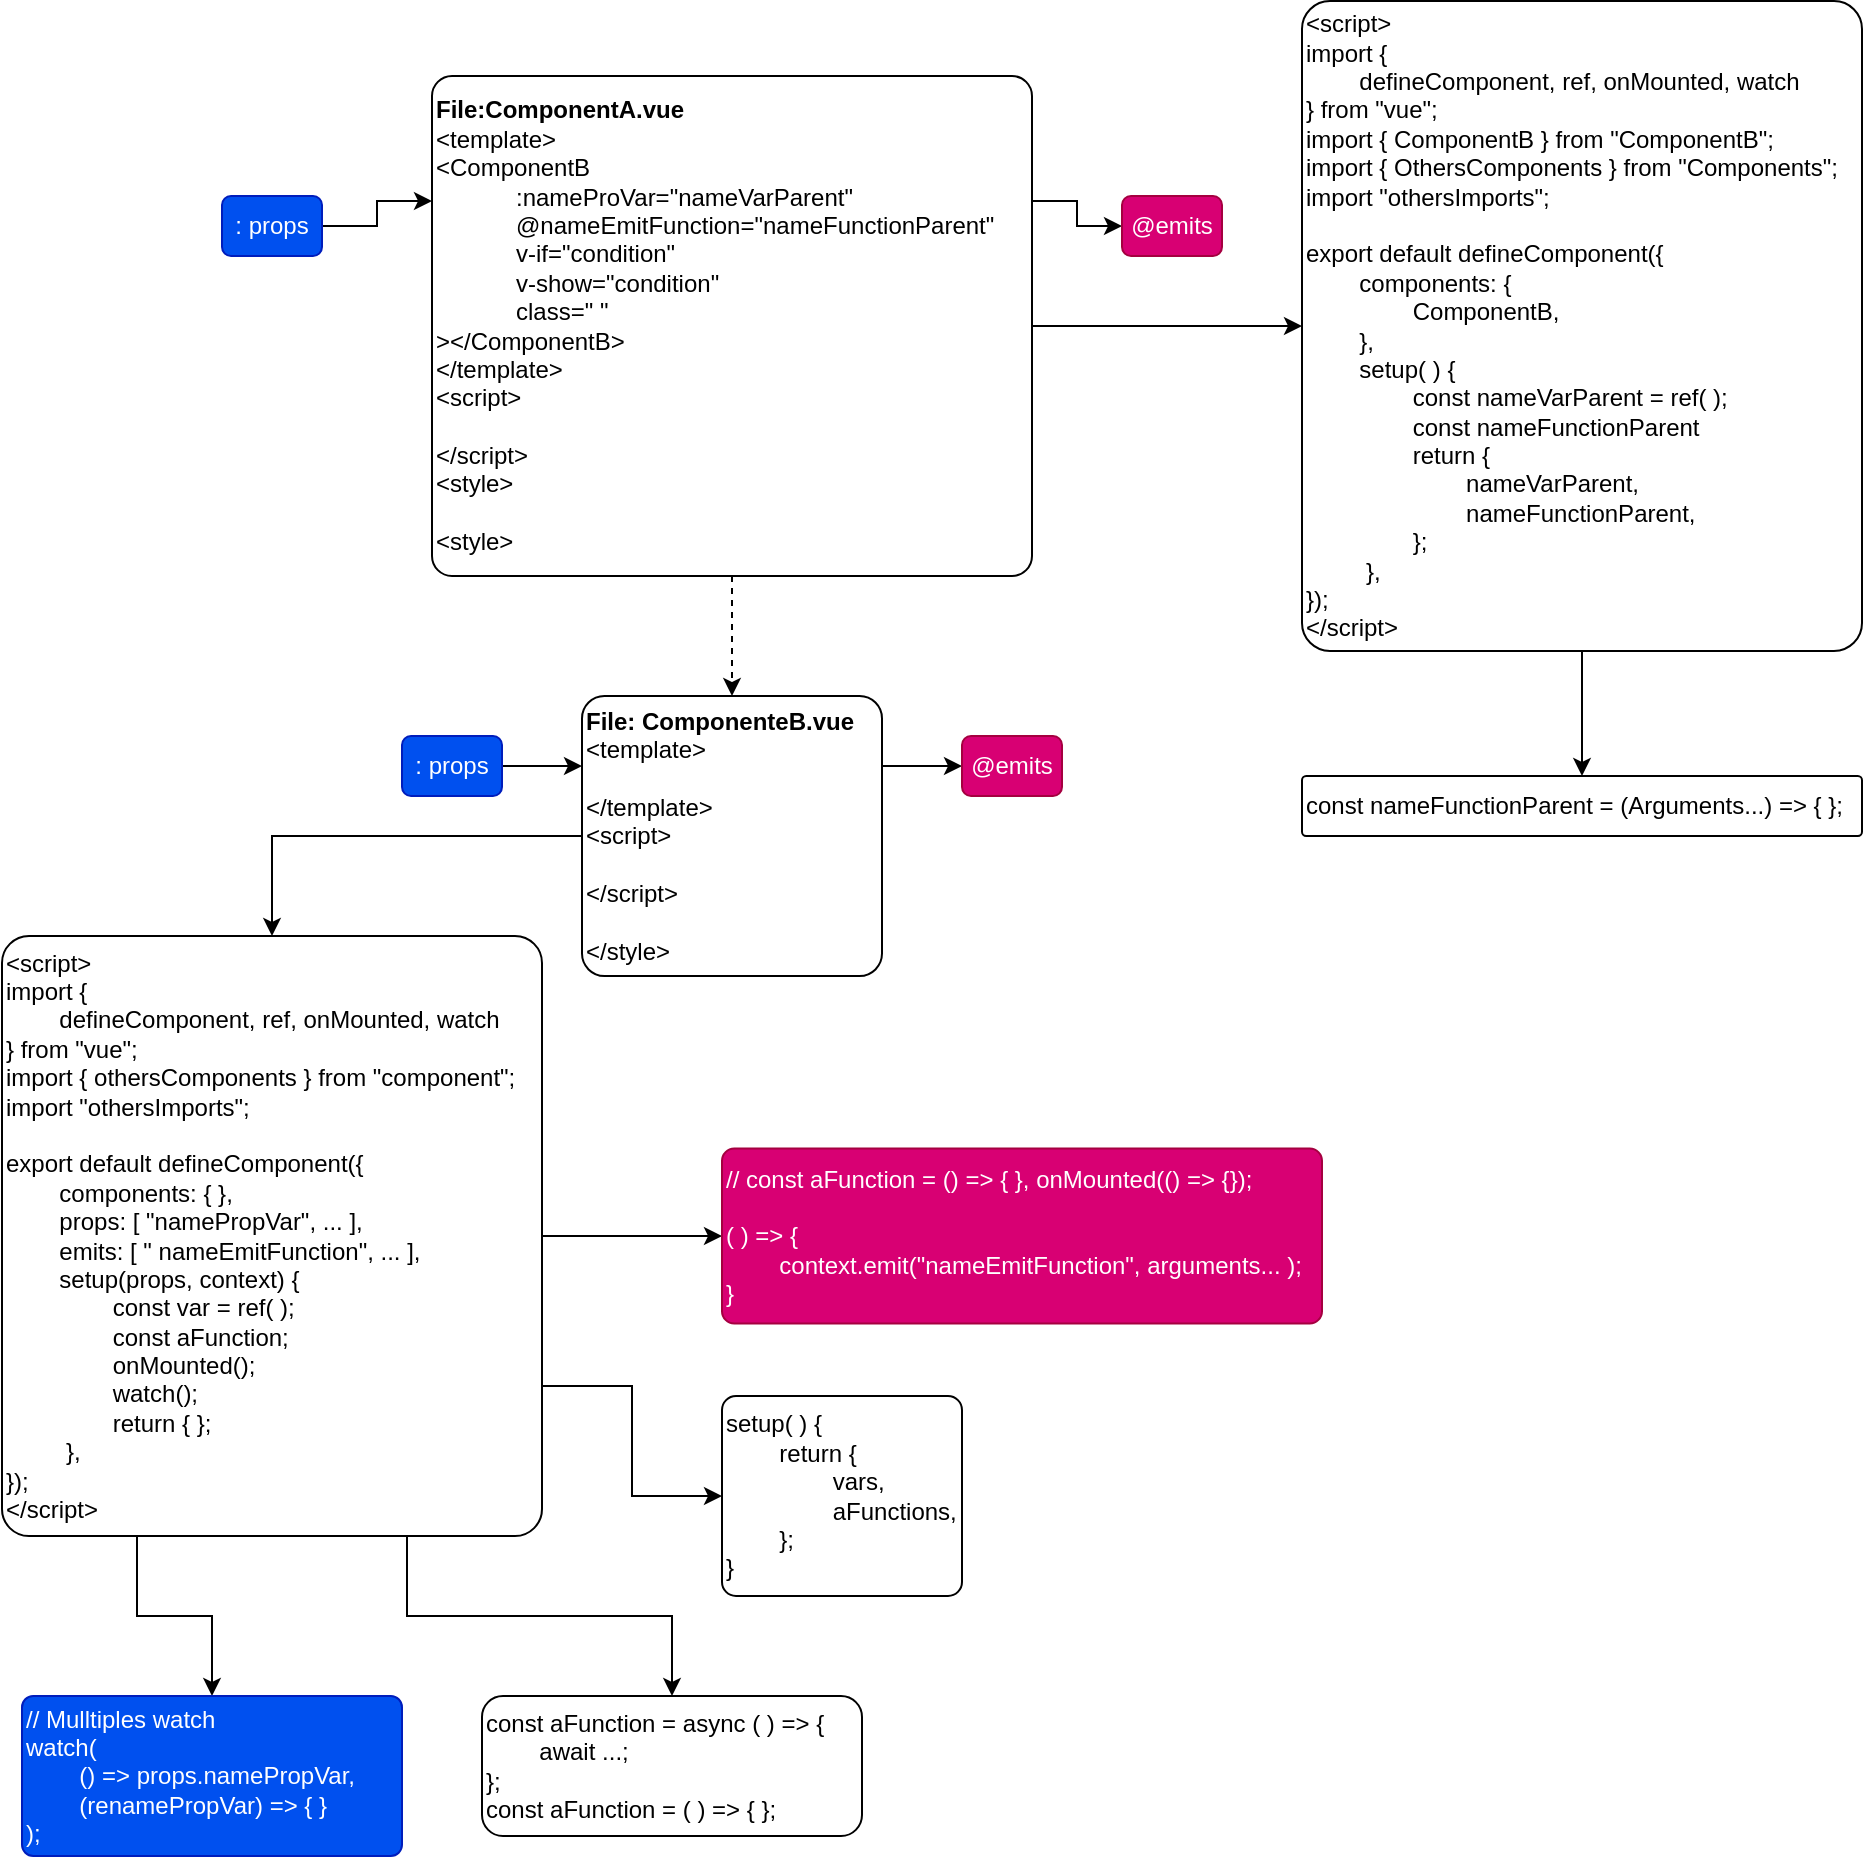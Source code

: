 <mxfile version="24.0.4" type="device">
  <diagram name="Page-1" id="3DGSBHhlIWPSL8uAaT07">
    <mxGraphModel dx="1434" dy="958" grid="1" gridSize="10" guides="1" tooltips="1" connect="1" arrows="1" fold="1" page="1" pageScale="1" pageWidth="850" pageHeight="1100" math="0" shadow="0">
      <root>
        <mxCell id="0" />
        <mxCell id="1" parent="0" />
        <mxCell id="PwJg4YzEeoAnsZOpgg2c-36" style="edgeStyle=orthogonalEdgeStyle;rounded=0;orthogonalLoop=1;jettySize=auto;html=1;exitX=1;exitY=0.5;exitDx=0;exitDy=0;entryX=0;entryY=0.25;entryDx=0;entryDy=0;" edge="1" parent="1" source="PwJg4YzEeoAnsZOpgg2c-1" target="PwJg4YzEeoAnsZOpgg2c-11">
          <mxGeometry relative="1" as="geometry" />
        </mxCell>
        <mxCell id="PwJg4YzEeoAnsZOpgg2c-1" value=": props" style="rounded=1;whiteSpace=wrap;html=1;fillColor=#0050ef;strokeColor=#001DBC;fontColor=#ffffff;" vertex="1" parent="1">
          <mxGeometry x="240" y="420" width="50" height="30" as="geometry" />
        </mxCell>
        <mxCell id="PwJg4YzEeoAnsZOpgg2c-28" style="edgeStyle=orthogonalEdgeStyle;rounded=0;orthogonalLoop=1;jettySize=auto;html=1;exitX=1;exitY=0.5;exitDx=0;exitDy=0;entryX=0;entryY=0.5;entryDx=0;entryDy=0;" edge="1" parent="1" source="PwJg4YzEeoAnsZOpgg2c-2" target="PwJg4YzEeoAnsZOpgg2c-27">
          <mxGeometry relative="1" as="geometry" />
        </mxCell>
        <mxCell id="PwJg4YzEeoAnsZOpgg2c-39" style="edgeStyle=orthogonalEdgeStyle;rounded=0;orthogonalLoop=1;jettySize=auto;html=1;exitX=1;exitY=0.25;exitDx=0;exitDy=0;entryX=0;entryY=0.5;entryDx=0;entryDy=0;" edge="1" parent="1" source="PwJg4YzEeoAnsZOpgg2c-2" target="PwJg4YzEeoAnsZOpgg2c-3">
          <mxGeometry relative="1" as="geometry" />
        </mxCell>
        <mxCell id="PwJg4YzEeoAnsZOpgg2c-40" style="edgeStyle=orthogonalEdgeStyle;rounded=0;orthogonalLoop=1;jettySize=auto;html=1;exitX=0.5;exitY=1;exitDx=0;exitDy=0;entryX=0.5;entryY=0;entryDx=0;entryDy=0;dashed=1;" edge="1" parent="1" source="PwJg4YzEeoAnsZOpgg2c-2" target="PwJg4YzEeoAnsZOpgg2c-11">
          <mxGeometry relative="1" as="geometry" />
        </mxCell>
        <mxCell id="PwJg4YzEeoAnsZOpgg2c-2" value="&lt;b&gt;File:ComponentA.vue&lt;/b&gt;&lt;br&gt;&amp;lt;template&amp;gt;&lt;br&gt;&amp;lt;ComponentB&lt;br&gt;&lt;blockquote style=&quot;margin: 0 0 0 40px; border: none; padding: 0px;&quot;&gt;:nameProVar=&quot;nameVarParent&quot;&lt;br&gt;@nameEmitFunction=&quot;nameFunctionParent&quot;&lt;br&gt;v-if=&quot;condition&quot;&lt;br&gt;v-show=&quot;condition&quot;&lt;br&gt;class=&quot; &quot;&lt;/blockquote&gt;&amp;gt;&amp;lt;/ComponentB&amp;gt;&lt;br&gt;&amp;lt;/template&amp;gt;&lt;br&gt;&amp;lt;script&amp;gt;&lt;br&gt;&lt;br&gt;&amp;lt;/script&amp;gt;&lt;br&gt;&amp;lt;style&amp;gt;&lt;br&gt;&lt;br&gt;&amp;lt;style&amp;gt;" style="rounded=1;whiteSpace=wrap;html=1;align=left;arcSize=4;" vertex="1" parent="1">
          <mxGeometry x="255" y="90" width="300" height="250" as="geometry" />
        </mxCell>
        <mxCell id="PwJg4YzEeoAnsZOpgg2c-3" value="@emits" style="rounded=1;whiteSpace=wrap;html=1;fillColor=#d80073;fontColor=#ffffff;strokeColor=#A50040;" vertex="1" parent="1">
          <mxGeometry x="600" y="150" width="50" height="30" as="geometry" />
        </mxCell>
        <mxCell id="PwJg4YzEeoAnsZOpgg2c-19" style="edgeStyle=orthogonalEdgeStyle;rounded=0;orthogonalLoop=1;jettySize=auto;html=1;exitX=1;exitY=0.75;exitDx=0;exitDy=0;entryX=0;entryY=0.5;entryDx=0;entryDy=0;" edge="1" parent="1" source="PwJg4YzEeoAnsZOpgg2c-10" target="PwJg4YzEeoAnsZOpgg2c-12">
          <mxGeometry relative="1" as="geometry" />
        </mxCell>
        <mxCell id="PwJg4YzEeoAnsZOpgg2c-24" style="edgeStyle=orthogonalEdgeStyle;rounded=0;orthogonalLoop=1;jettySize=auto;html=1;exitX=0.75;exitY=1;exitDx=0;exitDy=0;" edge="1" parent="1" source="PwJg4YzEeoAnsZOpgg2c-10" target="PwJg4YzEeoAnsZOpgg2c-15">
          <mxGeometry relative="1" as="geometry" />
        </mxCell>
        <mxCell id="PwJg4YzEeoAnsZOpgg2c-25" style="edgeStyle=orthogonalEdgeStyle;rounded=0;orthogonalLoop=1;jettySize=auto;html=1;exitX=1;exitY=0.5;exitDx=0;exitDy=0;entryX=0;entryY=0.5;entryDx=0;entryDy=0;" edge="1" parent="1" source="PwJg4YzEeoAnsZOpgg2c-10" target="PwJg4YzEeoAnsZOpgg2c-16">
          <mxGeometry relative="1" as="geometry" />
        </mxCell>
        <mxCell id="PwJg4YzEeoAnsZOpgg2c-26" style="edgeStyle=orthogonalEdgeStyle;rounded=0;orthogonalLoop=1;jettySize=auto;html=1;exitX=0.25;exitY=1;exitDx=0;exitDy=0;" edge="1" parent="1" source="PwJg4YzEeoAnsZOpgg2c-10" target="PwJg4YzEeoAnsZOpgg2c-13">
          <mxGeometry relative="1" as="geometry" />
        </mxCell>
        <mxCell id="PwJg4YzEeoAnsZOpgg2c-10" value="&lt;div&gt;&amp;lt;script&amp;gt;&lt;br&gt;import {&amp;nbsp;&lt;/div&gt;&lt;div&gt;&lt;span style=&quot;white-space: pre;&quot;&gt;&#x9;&lt;/span&gt;defineComponent, ref, onMounted, watch&lt;br&gt;} from &quot;vue&quot;;&lt;br&gt;import { othersComponents } from &quot;component&quot;;&lt;br&gt;import &quot;othersImports&quot;;&lt;/div&gt;&lt;div&gt;&lt;br&gt;&lt;/div&gt;export default defineComponent({&lt;div&gt;&lt;span style=&quot;white-space: pre;&quot;&gt;&#x9;&lt;/span&gt;components: { },&lt;/div&gt;&lt;div&gt;&lt;span style=&quot;white-space: pre;&quot;&gt;&#x9;&lt;/span&gt;props: [ &quot;namePropVar&quot;, ... ],&lt;/div&gt;&lt;div&gt;&lt;span style=&quot;white-space: pre;&quot;&gt;&#x9;&lt;/span&gt;emits: [ &quot; nameEmitFunction&quot;, ... ],&lt;br&gt;&lt;span style=&quot;white-space: pre;&quot;&gt;&#x9;&lt;/span&gt;setup(props, context) {&lt;br&gt;&lt;span style=&quot;white-space: pre;&quot;&gt;&#x9;&lt;/span&gt;&lt;span style=&quot;white-space: pre;&quot;&gt;&#x9;&lt;/span&gt;const var = ref( );&lt;br&gt;&lt;span style=&quot;white-space: pre;&quot;&gt;&#x9;&lt;/span&gt;&lt;span style=&quot;white-space: pre;&quot;&gt;&#x9;&lt;/span&gt;const aFunction;&lt;br&gt;&lt;span style=&quot;white-space: pre;&quot;&gt;&#x9;&lt;/span&gt;&lt;span style=&quot;white-space: pre;&quot;&gt;&#x9;&lt;/span&gt;onMounted();&lt;br&gt;&lt;span style=&quot;white-space: pre;&quot;&gt;&#x9;&lt;/span&gt;&lt;span style=&quot;white-space: pre;&quot;&gt;&#x9;&lt;/span&gt;watch();&lt;br&gt;&lt;span style=&quot;white-space: pre;&quot;&gt;&#x9;&lt;/span&gt;&lt;span style=&quot;white-space: pre;&quot;&gt;&#x9;&lt;/span&gt;return { };&lt;/div&gt;&lt;div&gt;&lt;span style=&quot;white-space: pre;&quot;&gt;&#x9;&lt;/span&gt;&amp;nbsp;&lt;span style=&quot;background-color: initial;&quot;&gt;},&lt;/span&gt;&lt;/div&gt;&lt;div&gt;});&lt;br&gt;&amp;lt;/script&amp;gt;&lt;/div&gt;" style="rounded=1;whiteSpace=wrap;html=1;align=left;arcSize=5;" vertex="1" parent="1">
          <mxGeometry x="40" y="520" width="270" height="300" as="geometry" />
        </mxCell>
        <mxCell id="PwJg4YzEeoAnsZOpgg2c-18" style="edgeStyle=orthogonalEdgeStyle;rounded=0;orthogonalLoop=1;jettySize=auto;html=1;exitX=0;exitY=0.5;exitDx=0;exitDy=0;entryX=0.5;entryY=0;entryDx=0;entryDy=0;" edge="1" parent="1" source="PwJg4YzEeoAnsZOpgg2c-11" target="PwJg4YzEeoAnsZOpgg2c-10">
          <mxGeometry relative="1" as="geometry" />
        </mxCell>
        <mxCell id="PwJg4YzEeoAnsZOpgg2c-37" style="edgeStyle=orthogonalEdgeStyle;rounded=0;orthogonalLoop=1;jettySize=auto;html=1;exitX=1;exitY=0.25;exitDx=0;exitDy=0;entryX=0;entryY=0.5;entryDx=0;entryDy=0;" edge="1" parent="1" source="PwJg4YzEeoAnsZOpgg2c-11" target="PwJg4YzEeoAnsZOpgg2c-34">
          <mxGeometry relative="1" as="geometry" />
        </mxCell>
        <mxCell id="PwJg4YzEeoAnsZOpgg2c-11" value="&lt;b&gt;File: ComponenteB.vue&lt;/b&gt;&lt;br&gt;&amp;lt;template&amp;gt;&lt;br&gt;&lt;div style=&quot;&quot;&gt;&lt;span style=&quot;background-color: initial;&quot;&gt;&lt;br&gt;&amp;lt;/template&amp;gt;&lt;br&gt;&amp;lt;script&amp;gt;&lt;br&gt;&lt;br&gt;&amp;lt;/script&amp;gt;&lt;/span&gt;&lt;/div&gt;&lt;div style=&quot;&quot;&gt;&lt;span style=&quot;background-color: initial;&quot;&gt;&lt;br&gt;&amp;lt;/style&amp;gt;&lt;/span&gt;&lt;/div&gt;" style="rounded=1;whiteSpace=wrap;html=1;align=left;arcSize=8;" vertex="1" parent="1">
          <mxGeometry x="330" y="400" width="150" height="140" as="geometry" />
        </mxCell>
        <mxCell id="PwJg4YzEeoAnsZOpgg2c-12" value="setup( ) {&lt;div&gt;&lt;span style=&quot;white-space: pre;&quot;&gt;&#x9;&lt;/span&gt;return {&lt;/div&gt;&lt;div&gt;&lt;span style=&quot;white-space: pre;&quot;&gt;&#x9;&lt;/span&gt;&lt;span style=&quot;white-space: pre;&quot;&gt;&#x9;&lt;/span&gt;vars,&lt;/div&gt;&lt;div&gt;&lt;span style=&quot;white-space: pre;&quot;&gt;&#x9;&lt;/span&gt;&lt;span style=&quot;white-space: pre;&quot;&gt;&#x9;&lt;/span&gt;aFunctions,&lt;span style=&quot;white-space: pre;&quot;&gt;&#x9;&lt;/span&gt;&lt;span style=&quot;white-space: pre;&quot;&gt;&#x9;&lt;/span&gt;&lt;br&gt;&lt;/div&gt;&lt;div&gt;&lt;span style=&quot;white-space: pre;&quot;&gt;&#x9;&lt;/span&gt;};&lt;br&gt;&lt;/div&gt;&lt;div&gt;}&lt;/div&gt;" style="rounded=1;whiteSpace=wrap;html=1;align=left;arcSize=7;" vertex="1" parent="1">
          <mxGeometry x="400" y="750" width="120" height="100" as="geometry" />
        </mxCell>
        <mxCell id="PwJg4YzEeoAnsZOpgg2c-13" value="// Mulltiples watch&lt;br&gt;watch( &lt;br&gt;&lt;span style=&quot;white-space: pre;&quot;&gt;&#x9;&lt;/span&gt;() =&amp;gt; props.namePropVar,&lt;br&gt;&lt;span style=&quot;white-space: pre;&quot;&gt;&#x9;&lt;/span&gt;(renamePropVar) =&amp;gt; { }&lt;br&gt;)&lt;span style=&quot;background-color: initial;&quot;&gt;;&lt;/span&gt;" style="rounded=1;whiteSpace=wrap;html=1;align=left;arcSize=7;fillColor=#0050ef;fontColor=#ffffff;strokeColor=#001DBC;" vertex="1" parent="1">
          <mxGeometry x="50" y="900" width="190" height="80" as="geometry" />
        </mxCell>
        <mxCell id="PwJg4YzEeoAnsZOpgg2c-15" value="&lt;div&gt;const aFunction = async ( ) =&amp;gt; {&lt;br&gt;&lt;span style=&quot;white-space: pre;&quot;&gt;&#x9;&lt;/span&gt;await ...;&lt;br&gt;};&lt;/div&gt;const aFunction = ( ) =&amp;gt; { };" style="rounded=1;whiteSpace=wrap;html=1;align=left;" vertex="1" parent="1">
          <mxGeometry x="280" y="900" width="190" height="70" as="geometry" />
        </mxCell>
        <mxCell id="PwJg4YzEeoAnsZOpgg2c-16" value="// const aFunction = () =&amp;gt; { }, onMounted(() =&amp;gt; {});&lt;br&gt;&lt;br&gt;( ) =&amp;gt; {&lt;br&gt;&lt;span style=&quot;white-space: pre;&quot;&gt;&#x9;&lt;/span&gt;context.emit(&quot;nameEmitFunction&quot;, arguments... );&lt;br&gt;&lt;div&gt;}&lt;/div&gt;" style="rounded=1;whiteSpace=wrap;html=1;align=left;arcSize=7;fillColor=#d80073;fontColor=#ffffff;strokeColor=#A50040;" vertex="1" parent="1">
          <mxGeometry x="400" y="626.25" width="300" height="87.5" as="geometry" />
        </mxCell>
        <mxCell id="PwJg4YzEeoAnsZOpgg2c-30" style="edgeStyle=orthogonalEdgeStyle;rounded=0;orthogonalLoop=1;jettySize=auto;html=1;exitX=0.5;exitY=1;exitDx=0;exitDy=0;" edge="1" parent="1" source="PwJg4YzEeoAnsZOpgg2c-27" target="PwJg4YzEeoAnsZOpgg2c-29">
          <mxGeometry relative="1" as="geometry" />
        </mxCell>
        <mxCell id="PwJg4YzEeoAnsZOpgg2c-27" value="&lt;div&gt;&amp;lt;script&amp;gt;&lt;br&gt;import {&amp;nbsp;&lt;/div&gt;&lt;div&gt;&lt;span style=&quot;white-space: pre;&quot;&gt;&#x9;&lt;/span&gt;defineComponent, ref, onMounted, watch&lt;br&gt;} from &quot;vue&quot;;&lt;br&gt;import { ComponentB } from &quot;ComponentB&quot;;&lt;br&gt;import { OthersComponents } from &quot;Components&quot;;&lt;br&gt;import &quot;othersImports&quot;;&lt;/div&gt;&lt;div&gt;&lt;br&gt;&lt;/div&gt;export default defineComponent({&lt;div&gt;&lt;span style=&quot;white-space: pre;&quot;&gt;&#x9;&lt;/span&gt;components: {&lt;br&gt;&lt;span style=&quot;white-space: pre;&quot;&gt;&#x9;&lt;span style=&quot;white-space: pre;&quot;&gt;&#x9;&lt;/span&gt;C&lt;/span&gt;omponentB,&lt;br&gt;&lt;span style=&quot;white-space: pre;&quot;&gt;&#x9;&lt;/span&gt;},&lt;/div&gt;&lt;div&gt;&lt;span style=&quot;white-space: pre;&quot;&gt;&#x9;&lt;/span&gt;setup( ) {&lt;br&gt;&lt;span style=&quot;white-space: pre;&quot;&gt;&#x9;&lt;/span&gt;&lt;span style=&quot;white-space: pre;&quot;&gt;&#x9;&lt;/span&gt;const nameVarParent = ref( );&lt;br&gt;&lt;span style=&quot;white-space: pre;&quot;&gt;&#x9;&lt;/span&gt;&lt;span style=&quot;white-space: pre;&quot;&gt;&#x9;&lt;/span&gt;const nameFunctionParent&lt;br&gt;&lt;span style=&quot;white-space: pre;&quot;&gt;&#x9;&lt;/span&gt;&lt;span style=&quot;white-space: pre;&quot;&gt;&#x9;&lt;/span&gt;return {&lt;br&gt;&lt;span style=&quot;white-space: pre;&quot;&gt;&#x9;&lt;/span&gt;&lt;span style=&quot;white-space: pre;&quot;&gt;&#x9;&lt;span style=&quot;white-space: pre;&quot;&gt;&#x9;&lt;/span&gt;nameVarParent,&lt;/span&gt;&lt;br&gt;&lt;span style=&quot;white-space: pre;&quot;&gt;&#x9;&lt;/span&gt;&lt;span style=&quot;white-space: pre;&quot;&gt;&#x9;&lt;/span&gt;&lt;span style=&quot;white-space: pre;&quot;&gt;&#x9;&lt;/span&gt;nameFunctionParent,&lt;br&gt;&lt;/div&gt;&lt;div&gt;&lt;span style=&quot;white-space: pre;&quot;&gt;&#x9;&lt;/span&gt;&lt;span style=&quot;white-space: pre;&quot;&gt;&#x9;&lt;/span&gt;};&lt;/div&gt;&lt;div&gt;&lt;span style=&quot;white-space: pre;&quot;&gt;&#x9;&lt;/span&gt;&amp;nbsp;&lt;span style=&quot;background-color: initial;&quot;&gt;},&lt;/span&gt;&lt;/div&gt;&lt;div&gt;});&lt;br&gt;&amp;lt;/script&amp;gt;&lt;/div&gt;" style="rounded=1;whiteSpace=wrap;html=1;align=left;arcSize=5;" vertex="1" parent="1">
          <mxGeometry x="690" y="52.5" width="280" height="325" as="geometry" />
        </mxCell>
        <mxCell id="PwJg4YzEeoAnsZOpgg2c-29" value="const nameFunctionParent = (Arguments...) =&amp;gt; { };" style="rounded=1;whiteSpace=wrap;html=1;align=left;arcSize=7;" vertex="1" parent="1">
          <mxGeometry x="690" y="440" width="280" height="30" as="geometry" />
        </mxCell>
        <mxCell id="PwJg4YzEeoAnsZOpgg2c-38" style="edgeStyle=orthogonalEdgeStyle;rounded=0;orthogonalLoop=1;jettySize=auto;html=1;exitX=1;exitY=0.5;exitDx=0;exitDy=0;entryX=0;entryY=0.25;entryDx=0;entryDy=0;" edge="1" parent="1" source="PwJg4YzEeoAnsZOpgg2c-31" target="PwJg4YzEeoAnsZOpgg2c-2">
          <mxGeometry relative="1" as="geometry" />
        </mxCell>
        <mxCell id="PwJg4YzEeoAnsZOpgg2c-31" value=": props" style="rounded=1;whiteSpace=wrap;html=1;fillColor=#0050ef;strokeColor=#001DBC;fontColor=#ffffff;" vertex="1" parent="1">
          <mxGeometry x="150" y="150" width="50" height="30" as="geometry" />
        </mxCell>
        <mxCell id="PwJg4YzEeoAnsZOpgg2c-34" value="@emits" style="rounded=1;whiteSpace=wrap;html=1;fillColor=#d80073;fontColor=#ffffff;strokeColor=#A50040;" vertex="1" parent="1">
          <mxGeometry x="520" y="420" width="50" height="30" as="geometry" />
        </mxCell>
      </root>
    </mxGraphModel>
  </diagram>
</mxfile>
